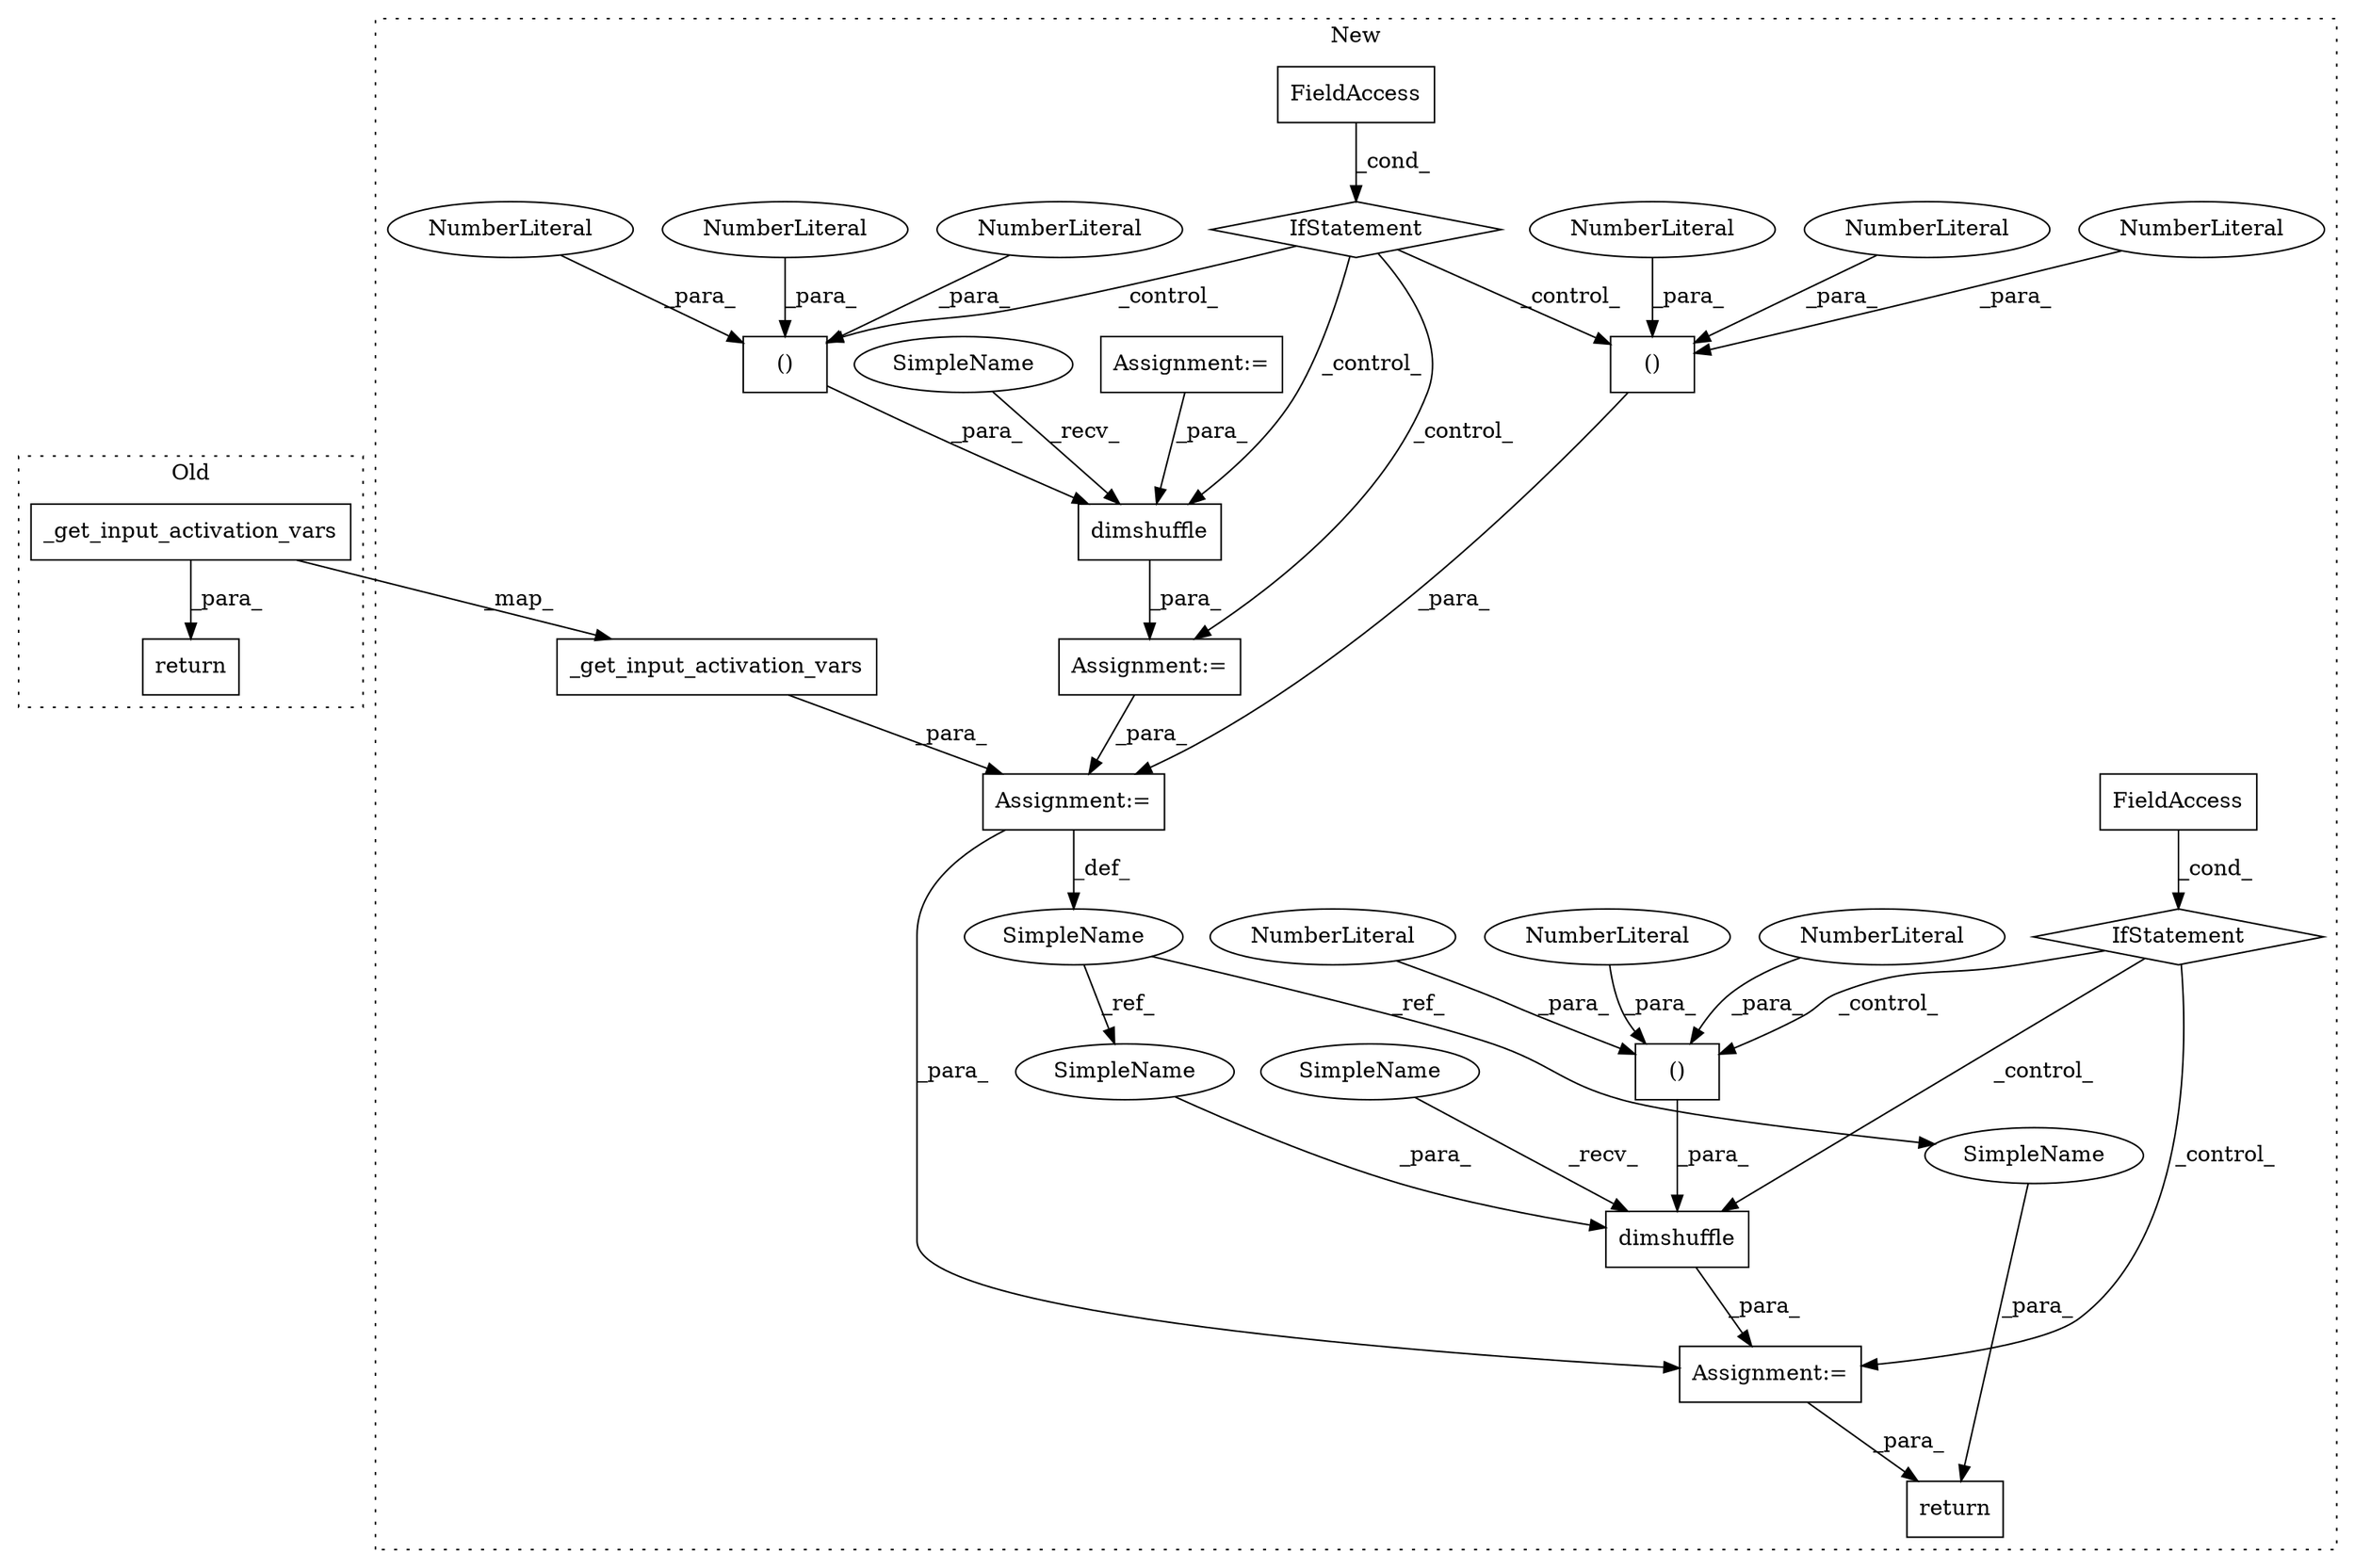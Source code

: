digraph G {
subgraph cluster0 {
1 [label="_get_input_activation_vars" a="32" s="6214" l="28" shape="box"];
27 [label="return" a="41" s="6172" l="7" shape="box"];
label = "Old";
style="dotted";
}
subgraph cluster1 {
2 [label="_get_input_activation_vars" a="32" s="8915" l="28" shape="box"];
3 [label="dimshuffle" a="32" s="9342,9413" l="11,2" shape="box"];
4 [label="()" a="106" s="9370" l="43" shape="box"];
5 [label="NumberLiteral" a="34" s="9412" l="1" shape="ellipse"];
6 [label="()" a="106" s="9036" l="43" shape="box"];
7 [label="NumberLiteral" a="34" s="9370" l="1" shape="ellipse"];
8 [label="()" a="106" s="9139" l="43" shape="box"];
9 [label="NumberLiteral" a="34" s="9181" l="1" shape="ellipse"];
10 [label="NumberLiteral" a="34" s="9398" l="1" shape="ellipse"];
11 [label="NumberLiteral" a="34" s="9153" l="1" shape="ellipse"];
12 [label="NumberLiteral" a="34" s="9064" l="1" shape="ellipse"];
13 [label="NumberLiteral" a="34" s="9036" l="1" shape="ellipse"];
14 [label="NumberLiteral" a="34" s="9167" l="1" shape="ellipse"];
15 [label="NumberLiteral" a="34" s="9078" l="1" shape="ellipse"];
16 [label="dimshuffle" a="32" s="9003,9079" l="11,2" shape="box"];
17 [label="SimpleName" a="42" s="9196" l="9" shape="ellipse"];
18 [label="return" a="41" s="9427" l="7" shape="box"];
19 [label="FieldAccess" a="22" s="9297" l="23" shape="box"];
20 [label="FieldAccess" a="22" s="8953" l="23" shape="box"];
21 [label="IfStatement" a="25" s="9293,9320" l="4,2" shape="diamond"];
22 [label="Assignment:=" a="7" s="9000" l="1" shape="box"];
23 [label="IfStatement" a="25" s="8949,8976" l="4,2" shape="diamond"];
24 [label="Assignment:=" a="7" s="8873" l="1" shape="box"];
25 [label="Assignment:=" a="7" s="9339" l="1" shape="box"];
26 [label="Assignment:=" a="7" s="9205" l="1" shape="box"];
28 [label="SimpleName" a="42" s="9001" l="1" shape="ellipse"];
29 [label="SimpleName" a="42" s="9340" l="1" shape="ellipse"];
30 [label="SimpleName" a="42" s="9434" l="9" shape="ellipse"];
31 [label="SimpleName" a="42" s="9353" l="9" shape="ellipse"];
label = "New";
style="dotted";
}
1 -> 27 [label="_para_"];
1 -> 2 [label="_map_"];
2 -> 26 [label="_para_"];
3 -> 25 [label="_para_"];
4 -> 3 [label="_para_"];
5 -> 4 [label="_para_"];
6 -> 16 [label="_para_"];
7 -> 4 [label="_para_"];
8 -> 26 [label="_para_"];
9 -> 8 [label="_para_"];
10 -> 4 [label="_para_"];
11 -> 8 [label="_para_"];
12 -> 6 [label="_para_"];
13 -> 6 [label="_para_"];
14 -> 8 [label="_para_"];
15 -> 6 [label="_para_"];
16 -> 22 [label="_para_"];
17 -> 30 [label="_ref_"];
17 -> 31 [label="_ref_"];
19 -> 21 [label="_cond_"];
20 -> 23 [label="_cond_"];
21 -> 25 [label="_control_"];
21 -> 4 [label="_control_"];
21 -> 3 [label="_control_"];
22 -> 26 [label="_para_"];
23 -> 16 [label="_control_"];
23 -> 8 [label="_control_"];
23 -> 6 [label="_control_"];
23 -> 22 [label="_control_"];
24 -> 16 [label="_para_"];
25 -> 18 [label="_para_"];
26 -> 25 [label="_para_"];
26 -> 17 [label="_def_"];
28 -> 16 [label="_recv_"];
29 -> 3 [label="_recv_"];
30 -> 18 [label="_para_"];
31 -> 3 [label="_para_"];
}